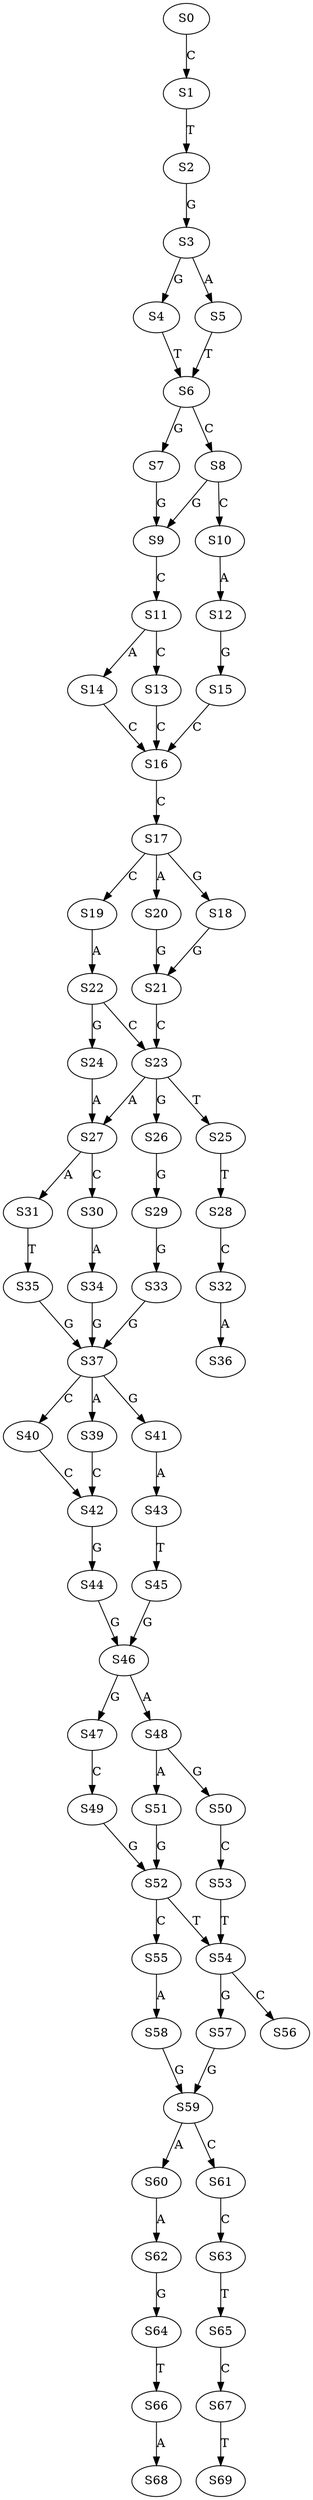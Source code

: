 strict digraph  {
	S0 -> S1 [ label = C ];
	S1 -> S2 [ label = T ];
	S2 -> S3 [ label = G ];
	S3 -> S4 [ label = G ];
	S3 -> S5 [ label = A ];
	S4 -> S6 [ label = T ];
	S5 -> S6 [ label = T ];
	S6 -> S7 [ label = G ];
	S6 -> S8 [ label = C ];
	S7 -> S9 [ label = G ];
	S8 -> S9 [ label = G ];
	S8 -> S10 [ label = C ];
	S9 -> S11 [ label = C ];
	S10 -> S12 [ label = A ];
	S11 -> S13 [ label = C ];
	S11 -> S14 [ label = A ];
	S12 -> S15 [ label = G ];
	S13 -> S16 [ label = C ];
	S14 -> S16 [ label = C ];
	S15 -> S16 [ label = C ];
	S16 -> S17 [ label = C ];
	S17 -> S18 [ label = G ];
	S17 -> S19 [ label = C ];
	S17 -> S20 [ label = A ];
	S18 -> S21 [ label = G ];
	S19 -> S22 [ label = A ];
	S20 -> S21 [ label = G ];
	S21 -> S23 [ label = C ];
	S22 -> S23 [ label = C ];
	S22 -> S24 [ label = G ];
	S23 -> S25 [ label = T ];
	S23 -> S26 [ label = G ];
	S23 -> S27 [ label = A ];
	S24 -> S27 [ label = A ];
	S25 -> S28 [ label = T ];
	S26 -> S29 [ label = G ];
	S27 -> S30 [ label = C ];
	S27 -> S31 [ label = A ];
	S28 -> S32 [ label = C ];
	S29 -> S33 [ label = G ];
	S30 -> S34 [ label = A ];
	S31 -> S35 [ label = T ];
	S32 -> S36 [ label = A ];
	S33 -> S37 [ label = G ];
	S34 -> S37 [ label = G ];
	S35 -> S37 [ label = G ];
	S37 -> S39 [ label = A ];
	S37 -> S40 [ label = C ];
	S37 -> S41 [ label = G ];
	S39 -> S42 [ label = C ];
	S40 -> S42 [ label = C ];
	S41 -> S43 [ label = A ];
	S42 -> S44 [ label = G ];
	S43 -> S45 [ label = T ];
	S44 -> S46 [ label = G ];
	S45 -> S46 [ label = G ];
	S46 -> S47 [ label = G ];
	S46 -> S48 [ label = A ];
	S47 -> S49 [ label = C ];
	S48 -> S50 [ label = G ];
	S48 -> S51 [ label = A ];
	S49 -> S52 [ label = G ];
	S50 -> S53 [ label = C ];
	S51 -> S52 [ label = G ];
	S52 -> S54 [ label = T ];
	S52 -> S55 [ label = C ];
	S53 -> S54 [ label = T ];
	S54 -> S56 [ label = C ];
	S54 -> S57 [ label = G ];
	S55 -> S58 [ label = A ];
	S57 -> S59 [ label = G ];
	S58 -> S59 [ label = G ];
	S59 -> S60 [ label = A ];
	S59 -> S61 [ label = C ];
	S60 -> S62 [ label = A ];
	S61 -> S63 [ label = C ];
	S62 -> S64 [ label = G ];
	S63 -> S65 [ label = T ];
	S64 -> S66 [ label = T ];
	S65 -> S67 [ label = C ];
	S66 -> S68 [ label = A ];
	S67 -> S69 [ label = T ];
}
